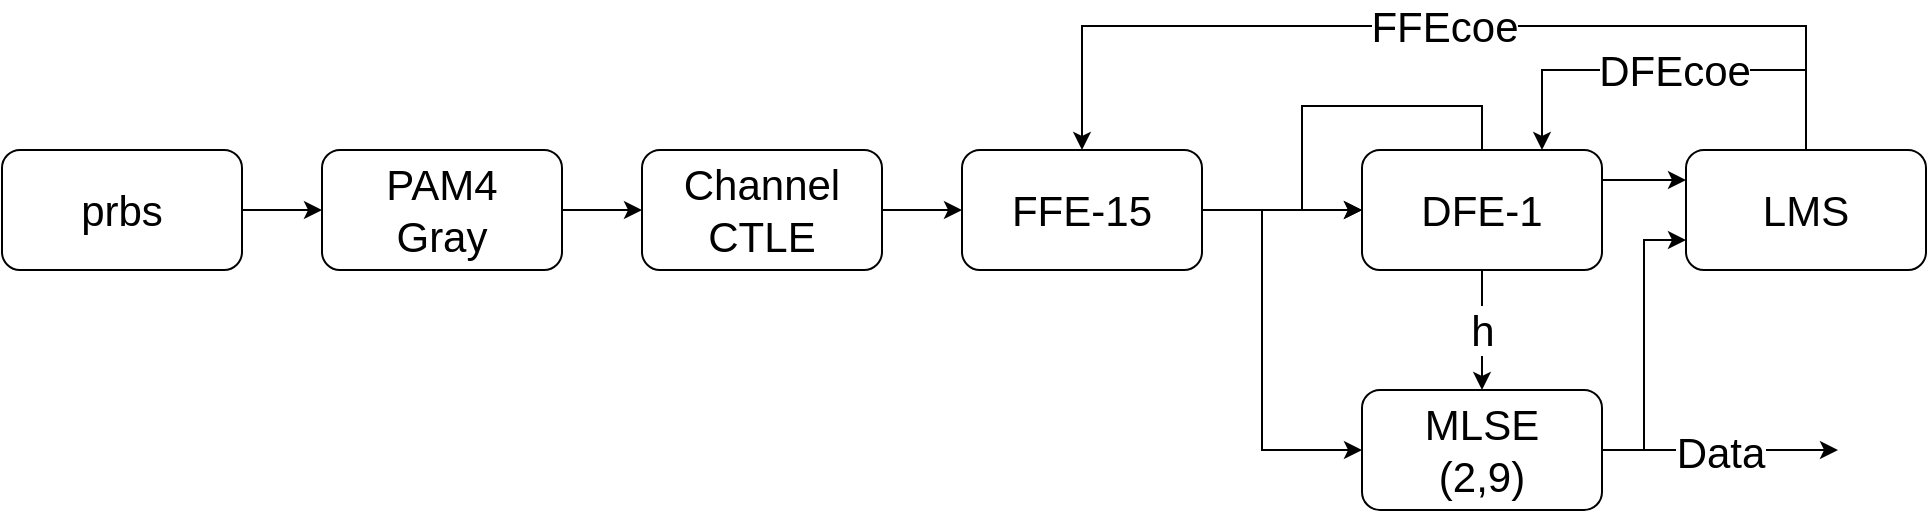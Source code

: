 <mxfile version="16.6.1" type="github" pages="2">
  <diagram id="N7qDaE_YBxFtRNwFrNpQ" name="Page-1">
    <mxGraphModel dx="1822" dy="745" grid="0" gridSize="10" guides="1" tooltips="1" connect="1" arrows="1" fold="1" page="0" pageScale="1" pageWidth="827" pageHeight="1169" math="0" shadow="0">
      <root>
        <mxCell id="0" />
        <mxCell id="1" parent="0" />
        <mxCell id="DEtmOy54NSXYPDmlH3VP-4" style="edgeStyle=orthogonalEdgeStyle;rounded=0;orthogonalLoop=1;jettySize=auto;html=1;exitX=1;exitY=0.5;exitDx=0;exitDy=0;entryX=0;entryY=0.5;entryDx=0;entryDy=0;fontSize=21;" parent="1" source="DEtmOy54NSXYPDmlH3VP-1" target="DEtmOy54NSXYPDmlH3VP-2" edge="1">
          <mxGeometry relative="1" as="geometry" />
        </mxCell>
        <mxCell id="DEtmOy54NSXYPDmlH3VP-5" style="edgeStyle=orthogonalEdgeStyle;rounded=0;orthogonalLoop=1;jettySize=auto;html=1;exitX=1;exitY=0.5;exitDx=0;exitDy=0;entryX=0;entryY=0.5;entryDx=0;entryDy=0;fontSize=21;" parent="1" source="DEtmOy54NSXYPDmlH3VP-1" target="DEtmOy54NSXYPDmlH3VP-3" edge="1">
          <mxGeometry relative="1" as="geometry">
            <Array as="points">
              <mxPoint x="550" y="230" />
              <mxPoint x="550" y="350" />
            </Array>
          </mxGeometry>
        </mxCell>
        <mxCell id="DEtmOy54NSXYPDmlH3VP-1" value="FFE-15" style="rounded=1;whiteSpace=wrap;html=1;fontSize=21;" parent="1" vertex="1">
          <mxGeometry x="400" y="200" width="120" height="60" as="geometry" />
        </mxCell>
        <mxCell id="DEtmOy54NSXYPDmlH3VP-15" value="h" style="edgeStyle=orthogonalEdgeStyle;rounded=0;orthogonalLoop=1;jettySize=auto;html=1;exitX=0.5;exitY=1;exitDx=0;exitDy=0;entryX=0.5;entryY=0;entryDx=0;entryDy=0;fontSize=21;" parent="1" source="DEtmOy54NSXYPDmlH3VP-2" target="DEtmOy54NSXYPDmlH3VP-3" edge="1">
          <mxGeometry relative="1" as="geometry" />
        </mxCell>
        <mxCell id="1WRWTOUyNy97dMzILNgn-6" style="edgeStyle=orthogonalEdgeStyle;rounded=0;orthogonalLoop=1;jettySize=auto;html=1;exitX=1;exitY=0.25;exitDx=0;exitDy=0;entryX=0;entryY=0.25;entryDx=0;entryDy=0;fontSize=21;" edge="1" parent="1" source="DEtmOy54NSXYPDmlH3VP-2" target="1WRWTOUyNy97dMzILNgn-2">
          <mxGeometry relative="1" as="geometry" />
        </mxCell>
        <mxCell id="DEtmOy54NSXYPDmlH3VP-2" value="DFE-1" style="rounded=1;whiteSpace=wrap;html=1;fontSize=21;" parent="1" vertex="1">
          <mxGeometry x="600" y="200" width="120" height="60" as="geometry" />
        </mxCell>
        <mxCell id="1WRWTOUyNy97dMzILNgn-1" value="Data" style="edgeStyle=orthogonalEdgeStyle;rounded=0;orthogonalLoop=1;jettySize=auto;html=1;exitX=1;exitY=0.5;exitDx=0;exitDy=0;fontSize=21;" edge="1" parent="1" source="DEtmOy54NSXYPDmlH3VP-3">
          <mxGeometry relative="1" as="geometry">
            <mxPoint x="838" y="350" as="targetPoint" />
          </mxGeometry>
        </mxCell>
        <mxCell id="1WRWTOUyNy97dMzILNgn-5" style="edgeStyle=orthogonalEdgeStyle;rounded=0;orthogonalLoop=1;jettySize=auto;html=1;exitX=1;exitY=0.5;exitDx=0;exitDy=0;entryX=0;entryY=0.75;entryDx=0;entryDy=0;fontSize=21;" edge="1" parent="1" source="DEtmOy54NSXYPDmlH3VP-3" target="1WRWTOUyNy97dMzILNgn-2">
          <mxGeometry relative="1" as="geometry" />
        </mxCell>
        <mxCell id="DEtmOy54NSXYPDmlH3VP-3" value="MLSE&lt;br&gt;(2,9)" style="rounded=1;whiteSpace=wrap;html=1;fontSize=21;" parent="1" vertex="1">
          <mxGeometry x="600" y="320" width="120" height="60" as="geometry" />
        </mxCell>
        <mxCell id="DEtmOy54NSXYPDmlH3VP-7" style="edgeStyle=orthogonalEdgeStyle;rounded=0;orthogonalLoop=1;jettySize=auto;html=1;exitX=0.5;exitY=0;exitDx=0;exitDy=0;entryX=0;entryY=0.5;entryDx=0;entryDy=0;fontSize=21;" parent="1" source="DEtmOy54NSXYPDmlH3VP-2" target="DEtmOy54NSXYPDmlH3VP-2" edge="1">
          <mxGeometry relative="1" as="geometry">
            <Array as="points">
              <mxPoint x="660" y="178" />
              <mxPoint x="570" y="178" />
              <mxPoint x="570" y="230" />
            </Array>
          </mxGeometry>
        </mxCell>
        <mxCell id="DEtmOy54NSXYPDmlH3VP-11" style="edgeStyle=orthogonalEdgeStyle;rounded=0;orthogonalLoop=1;jettySize=auto;html=1;exitX=1;exitY=0.5;exitDx=0;exitDy=0;entryX=0;entryY=0.5;entryDx=0;entryDy=0;fontSize=21;" parent="1" source="DEtmOy54NSXYPDmlH3VP-9" target="DEtmOy54NSXYPDmlH3VP-10" edge="1">
          <mxGeometry relative="1" as="geometry" />
        </mxCell>
        <mxCell id="DEtmOy54NSXYPDmlH3VP-9" value="prbs" style="rounded=1;whiteSpace=wrap;html=1;fontSize=21;" parent="1" vertex="1">
          <mxGeometry x="-80" y="200" width="120" height="60" as="geometry" />
        </mxCell>
        <mxCell id="DEtmOy54NSXYPDmlH3VP-13" style="edgeStyle=orthogonalEdgeStyle;rounded=0;orthogonalLoop=1;jettySize=auto;html=1;exitX=1;exitY=0.5;exitDx=0;exitDy=0;entryX=0;entryY=0.5;entryDx=0;entryDy=0;fontSize=21;" parent="1" source="DEtmOy54NSXYPDmlH3VP-10" target="DEtmOy54NSXYPDmlH3VP-12" edge="1">
          <mxGeometry relative="1" as="geometry" />
        </mxCell>
        <mxCell id="DEtmOy54NSXYPDmlH3VP-10" value="PAM4&lt;br&gt;Gray" style="rounded=1;whiteSpace=wrap;html=1;fontSize=21;" parent="1" vertex="1">
          <mxGeometry x="80" y="200" width="120" height="60" as="geometry" />
        </mxCell>
        <mxCell id="DEtmOy54NSXYPDmlH3VP-14" style="edgeStyle=orthogonalEdgeStyle;rounded=0;orthogonalLoop=1;jettySize=auto;html=1;exitX=1;exitY=0.5;exitDx=0;exitDy=0;entryX=0;entryY=0.5;entryDx=0;entryDy=0;fontSize=21;" parent="1" source="DEtmOy54NSXYPDmlH3VP-12" target="DEtmOy54NSXYPDmlH3VP-1" edge="1">
          <mxGeometry relative="1" as="geometry" />
        </mxCell>
        <mxCell id="DEtmOy54NSXYPDmlH3VP-12" value="Channel&lt;br style=&quot;font-size: 21px;&quot;&gt;CTLE" style="rounded=1;whiteSpace=wrap;html=1;fontSize=21;" parent="1" vertex="1">
          <mxGeometry x="240" y="200" width="120" height="60" as="geometry" />
        </mxCell>
        <mxCell id="1WRWTOUyNy97dMzILNgn-7" value="FFEcoe" style="edgeStyle=orthogonalEdgeStyle;rounded=0;orthogonalLoop=1;jettySize=auto;html=1;exitX=0.5;exitY=0;exitDx=0;exitDy=0;entryX=0.5;entryY=0;entryDx=0;entryDy=0;fontSize=21;" edge="1" parent="1" source="1WRWTOUyNy97dMzILNgn-2" target="DEtmOy54NSXYPDmlH3VP-1">
          <mxGeometry relative="1" as="geometry">
            <Array as="points">
              <mxPoint x="822" y="138" />
              <mxPoint x="460" y="138" />
            </Array>
          </mxGeometry>
        </mxCell>
        <mxCell id="1WRWTOUyNy97dMzILNgn-8" value="DFEcoe" style="edgeStyle=orthogonalEdgeStyle;rounded=0;orthogonalLoop=1;jettySize=auto;html=1;exitX=0.5;exitY=0;exitDx=0;exitDy=0;entryX=0.75;entryY=0;entryDx=0;entryDy=0;fontSize=21;" edge="1" parent="1" source="1WRWTOUyNy97dMzILNgn-2" target="DEtmOy54NSXYPDmlH3VP-2">
          <mxGeometry relative="1" as="geometry">
            <Array as="points">
              <mxPoint x="822" y="160" />
              <mxPoint x="690" y="160" />
            </Array>
          </mxGeometry>
        </mxCell>
        <mxCell id="1WRWTOUyNy97dMzILNgn-2" value="LMS" style="rounded=1;whiteSpace=wrap;html=1;fontSize=21;" vertex="1" parent="1">
          <mxGeometry x="762" y="200" width="120" height="60" as="geometry" />
        </mxCell>
      </root>
    </mxGraphModel>
  </diagram>
  <diagram id="Axe9u88oQJr_DeJL2-41" name="Page-2">
    <mxGraphModel dx="1822" dy="1145" grid="0" gridSize="10" guides="1" tooltips="1" connect="1" arrows="1" fold="1" page="0" pageScale="1" pageWidth="827" pageHeight="1169" math="0" shadow="0">
      <root>
        <mxCell id="PoWAFuW-xUDB5pvt3nSL-0" />
        <mxCell id="PoWAFuW-xUDB5pvt3nSL-1" parent="PoWAFuW-xUDB5pvt3nSL-0" />
        <mxCell id="PoWAFuW-xUDB5pvt3nSL-6" value="y(n)" style="edgeStyle=orthogonalEdgeStyle;rounded=0;orthogonalLoop=1;jettySize=auto;html=1;exitX=1;exitY=0.5;exitDx=0;exitDy=0;entryX=0;entryY=0.5;entryDx=0;entryDy=0;fontSize=21;" edge="1" parent="PoWAFuW-xUDB5pvt3nSL-1" source="PoWAFuW-xUDB5pvt3nSL-2" target="PoWAFuW-xUDB5pvt3nSL-4">
          <mxGeometry relative="1" as="geometry" />
        </mxCell>
        <mxCell id="PoWAFuW-xUDB5pvt3nSL-2" value="FIR滤波器" style="rounded=1;whiteSpace=wrap;html=1;fontSize=21;" vertex="1" parent="PoWAFuW-xUDB5pvt3nSL-1">
          <mxGeometry x="-136" y="105" width="120" height="60" as="geometry" />
        </mxCell>
        <mxCell id="PoWAFuW-xUDB5pvt3nSL-14" style="edgeStyle=orthogonalEdgeStyle;rounded=0;orthogonalLoop=1;jettySize=auto;html=1;exitX=0.5;exitY=0;exitDx=0;exitDy=0;entryX=0.5;entryY=1;entryDx=0;entryDy=0;fontSize=21;" edge="1" parent="PoWAFuW-xUDB5pvt3nSL-1" source="PoWAFuW-xUDB5pvt3nSL-3" target="PoWAFuW-xUDB5pvt3nSL-2">
          <mxGeometry relative="1" as="geometry" />
        </mxCell>
        <mxCell id="PoWAFuW-xUDB5pvt3nSL-3" value="LMS算法" style="rounded=1;whiteSpace=wrap;html=1;fontSize=21;" vertex="1" parent="PoWAFuW-xUDB5pvt3nSL-1">
          <mxGeometry x="-136" y="250" width="120" height="60" as="geometry" />
        </mxCell>
        <mxCell id="PoWAFuW-xUDB5pvt3nSL-8" value="X(n)" style="edgeStyle=orthogonalEdgeStyle;rounded=0;orthogonalLoop=1;jettySize=auto;html=1;exitX=1;exitY=0.5;exitDx=0;exitDy=0;fontSize=21;" edge="1" parent="PoWAFuW-xUDB5pvt3nSL-1" source="PoWAFuW-xUDB5pvt3nSL-4">
          <mxGeometry relative="1" as="geometry">
            <mxPoint x="401" y="135" as="targetPoint" />
          </mxGeometry>
        </mxCell>
        <mxCell id="PoWAFuW-xUDB5pvt3nSL-10" value="+" style="edgeStyle=orthogonalEdgeStyle;rounded=0;orthogonalLoop=1;jettySize=auto;html=1;exitX=1;exitY=0.5;exitDx=0;exitDy=0;fontSize=21;entryX=1;entryY=0.5;entryDx=0;entryDy=0;" edge="1" parent="PoWAFuW-xUDB5pvt3nSL-1" source="PoWAFuW-xUDB5pvt3nSL-4" target="PoWAFuW-xUDB5pvt3nSL-11">
          <mxGeometry x="0.672" y="-20" relative="1" as="geometry">
            <mxPoint x="163" y="225" as="targetPoint" />
            <mxPoint x="1" as="offset" />
          </mxGeometry>
        </mxCell>
        <mxCell id="PoWAFuW-xUDB5pvt3nSL-12" value="-" style="edgeStyle=orthogonalEdgeStyle;rounded=0;orthogonalLoop=1;jettySize=auto;html=1;exitX=0;exitY=0.5;exitDx=0;exitDy=0;entryX=0;entryY=0.5;entryDx=0;entryDy=0;fontSize=21;" edge="1" parent="PoWAFuW-xUDB5pvt3nSL-1" source="PoWAFuW-xUDB5pvt3nSL-4" target="PoWAFuW-xUDB5pvt3nSL-11">
          <mxGeometry x="0.699" y="19" relative="1" as="geometry">
            <mxPoint y="1" as="offset" />
          </mxGeometry>
        </mxCell>
        <mxCell id="PoWAFuW-xUDB5pvt3nSL-4" value="零记忆软非线性：&lt;br style=&quot;font-size: 14px;&quot;&gt;双曲正切函数" style="rounded=1;whiteSpace=wrap;html=1;fontSize=14;" vertex="1" parent="PoWAFuW-xUDB5pvt3nSL-1">
          <mxGeometry x="92" y="105" width="120" height="60" as="geometry" />
        </mxCell>
        <mxCell id="PoWAFuW-xUDB5pvt3nSL-9" style="edgeStyle=orthogonalEdgeStyle;rounded=0;orthogonalLoop=1;jettySize=auto;html=1;exitX=0.5;exitY=1;exitDx=0;exitDy=0;entryX=0.5;entryY=0;entryDx=0;entryDy=0;fontSize=14;" edge="1" parent="PoWAFuW-xUDB5pvt3nSL-1" source="PoWAFuW-xUDB5pvt3nSL-5" target="PoWAFuW-xUDB5pvt3nSL-4">
          <mxGeometry relative="1" as="geometry" />
        </mxCell>
        <mxCell id="PoWAFuW-xUDB5pvt3nSL-5" value="退火控制器：&lt;br&gt;斜率参数a" style="rounded=1;whiteSpace=wrap;html=1;fontSize=14;" vertex="1" parent="PoWAFuW-xUDB5pvt3nSL-1">
          <mxGeometry x="92" y="-5" width="120" height="60" as="geometry" />
        </mxCell>
        <mxCell id="PoWAFuW-xUDB5pvt3nSL-7" value="接受信号&lt;br style=&quot;font-size: 21px;&quot;&gt;u(n)" style="endArrow=classic;html=1;rounded=0;fontSize=21;entryX=0;entryY=0.5;entryDx=0;entryDy=0;" edge="1" parent="PoWAFuW-xUDB5pvt3nSL-1" target="PoWAFuW-xUDB5pvt3nSL-2">
          <mxGeometry width="50" height="50" relative="1" as="geometry">
            <mxPoint x="-320" y="135" as="sourcePoint" />
            <mxPoint x="-218" y="118" as="targetPoint" />
          </mxGeometry>
        </mxCell>
        <mxCell id="PoWAFuW-xUDB5pvt3nSL-13" value="e(n)" style="edgeStyle=orthogonalEdgeStyle;rounded=0;orthogonalLoop=1;jettySize=auto;html=1;exitX=0.5;exitY=1;exitDx=0;exitDy=0;entryX=1;entryY=0.5;entryDx=0;entryDy=0;fontSize=21;" edge="1" parent="PoWAFuW-xUDB5pvt3nSL-1" source="PoWAFuW-xUDB5pvt3nSL-11" target="PoWAFuW-xUDB5pvt3nSL-3">
          <mxGeometry relative="1" as="geometry" />
        </mxCell>
        <mxCell id="PoWAFuW-xUDB5pvt3nSL-11" value="" style="ellipse;whiteSpace=wrap;html=1;aspect=fixed;fontSize=14;" vertex="1" parent="PoWAFuW-xUDB5pvt3nSL-1">
          <mxGeometry x="131" y="200" width="31" height="31" as="geometry" />
        </mxCell>
      </root>
    </mxGraphModel>
  </diagram>
</mxfile>
